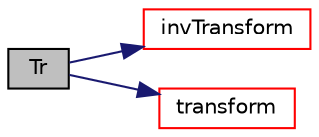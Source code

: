 digraph "Tr"
{
  bgcolor="transparent";
  edge [fontname="Helvetica",fontsize="10",labelfontname="Helvetica",labelfontsize="10"];
  node [fontname="Helvetica",fontsize="10",shape=record];
  rankdir="LR";
  Node1 [label="Tr",height=0.2,width=0.4,color="black", fillcolor="grey75", style="filled", fontcolor="black"];
  Node1 -> Node2 [color="midnightblue",fontsize="10",style="solid",fontname="Helvetica"];
  Node2 [label="invTransform",height=0.2,width=0.4,color="red",URL="$a00501.html#a377f7fa3d8f634a166eb1fba3085dd9c",tooltip="Inverse transform vectorField using transformation tensor field. "];
  Node1 -> Node3 [color="midnightblue",fontsize="10",style="solid",fontname="Helvetica"];
  Node3 [label="transform",height=0.2,width=0.4,color="red",URL="$a00501.html#af66c7bce68897afa52ee1b862d8277d6",tooltip="Transform vectorField using transformation tensor field. "];
}
